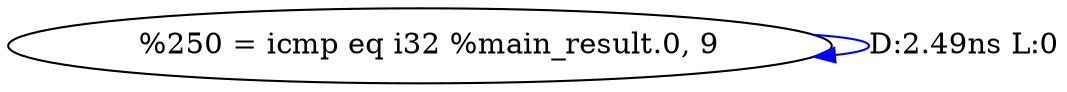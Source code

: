 digraph {
Node0x260bf80[label="  %250 = icmp eq i32 %main_result.0, 9"];
Node0x260bf80 -> Node0x260bf80[label="D:2.49ns L:0",color=blue];
}
